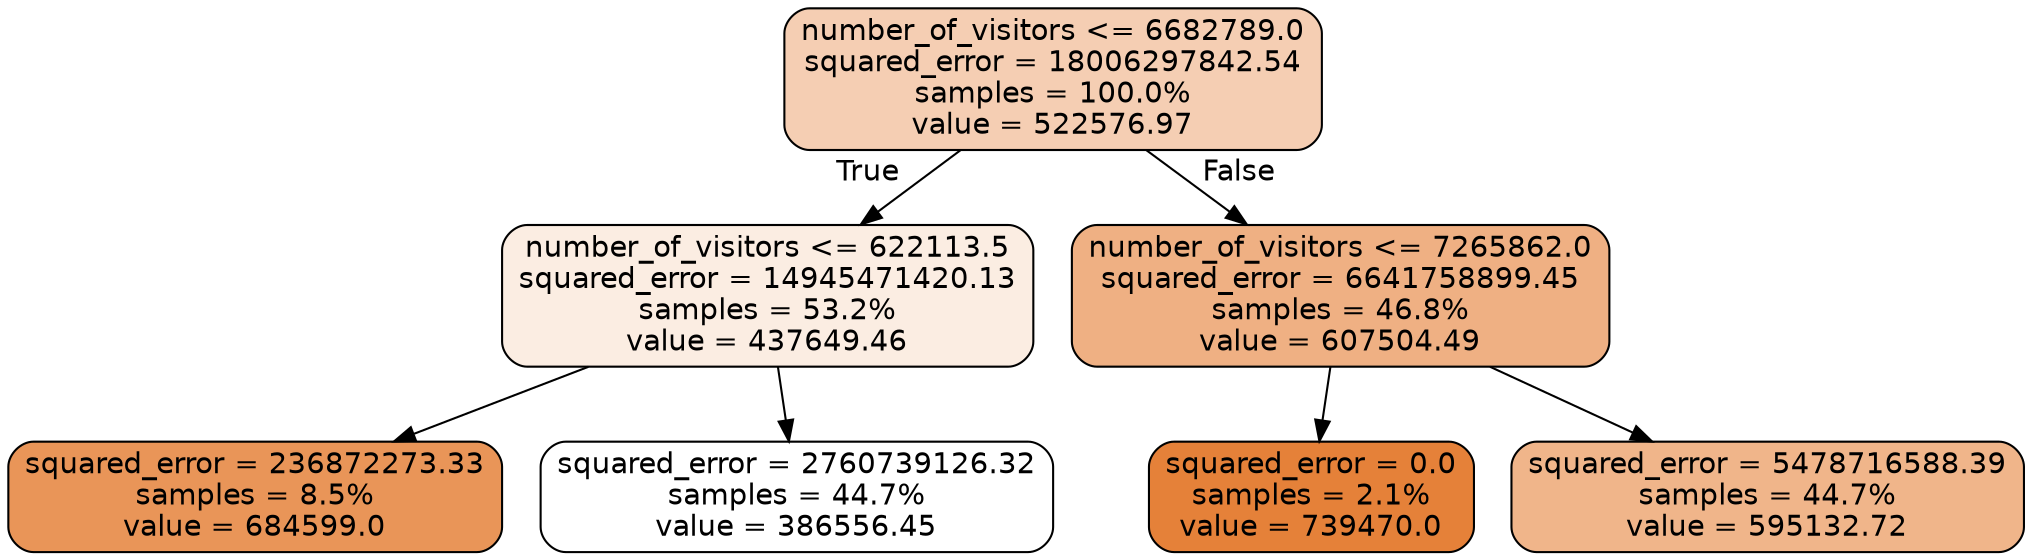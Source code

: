 digraph Tree {
node [shape=box, style="filled, rounded", color="black", fontname="helvetica"] ;
edge [fontname="helvetica"] ;
0 [label="number_of_visitors <= 6682789.0\nsquared_error = 18006297842.54\nsamples = 100.0%\nvalue = 522576.97", fillcolor="#f5ceb3"] ;
1 [label="number_of_visitors <= 622113.5\nsquared_error = 14945471420.13\nsamples = 53.2%\nvalue = 437649.46", fillcolor="#fbede2"] ;
0 -> 1 [labeldistance=2.5, labelangle=45, headlabel="True"] ;
2 [label="squared_error = 236872273.33\nsamples = 8.5%\nvalue = 684599.0", fillcolor="#e99558"] ;
1 -> 2 ;
3 [label="squared_error = 2760739126.32\nsamples = 44.7%\nvalue = 386556.45", fillcolor="#ffffff"] ;
1 -> 3 ;
4 [label="number_of_visitors <= 7265862.0\nsquared_error = 6641758899.45\nsamples = 46.8%\nvalue = 607504.49", fillcolor="#efb083"] ;
0 -> 4 [labeldistance=2.5, labelangle=-45, headlabel="False"] ;
5 [label="squared_error = 0.0\nsamples = 2.1%\nvalue = 739470.0", fillcolor="#e58139"] ;
4 -> 5 ;
6 [label="squared_error = 5478716588.39\nsamples = 44.7%\nvalue = 595132.72", fillcolor="#f0b58a"] ;
4 -> 6 ;
}
